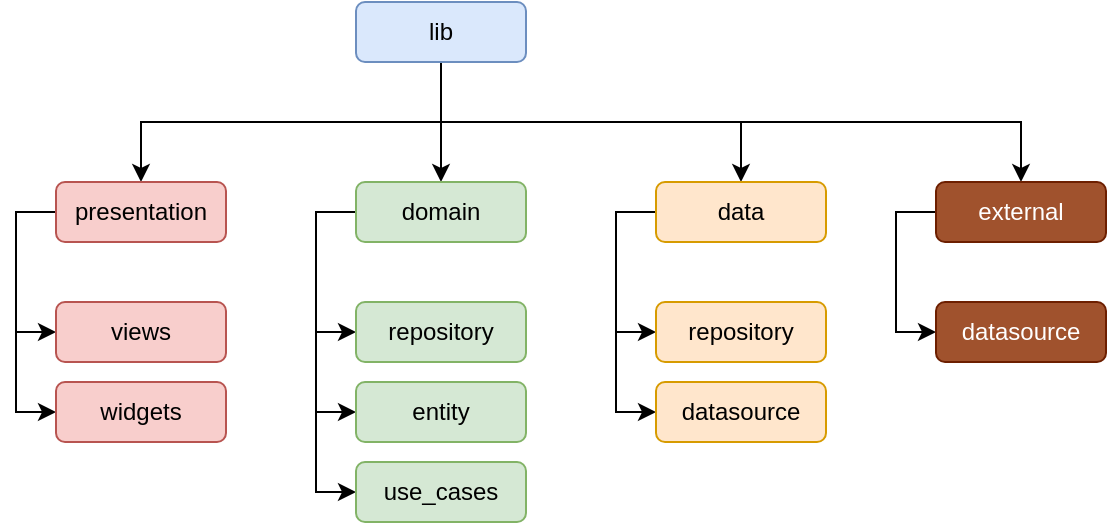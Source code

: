 <mxfile version="23.1.2" type="device">
  <diagram name="Page-1" id="LCZDbOzrJUOOxawHYuoy">
    <mxGraphModel dx="1185" dy="435" grid="1" gridSize="10" guides="0" tooltips="1" connect="1" arrows="0" fold="1" page="1" pageScale="1" pageWidth="850" pageHeight="1100" math="0" shadow="0">
      <root>
        <mxCell id="0" />
        <mxCell id="1" parent="0" />
        <mxCell id="h0qZJJTRCDdT7yyd2wxf-5" value="" style="edgeStyle=orthogonalEdgeStyle;rounded=0;orthogonalLoop=1;jettySize=auto;html=1;" parent="1" source="h0qZJJTRCDdT7yyd2wxf-1" target="h0qZJJTRCDdT7yyd2wxf-4" edge="1">
          <mxGeometry relative="1" as="geometry" />
        </mxCell>
        <mxCell id="h0qZJJTRCDdT7yyd2wxf-7" value="" style="edgeStyle=orthogonalEdgeStyle;rounded=0;orthogonalLoop=1;jettySize=auto;html=1;exitX=0.5;exitY=1;exitDx=0;exitDy=0;" parent="1" source="h0qZJJTRCDdT7yyd2wxf-1" target="h0qZJJTRCDdT7yyd2wxf-6" edge="1">
          <mxGeometry relative="1" as="geometry" />
        </mxCell>
        <mxCell id="h0qZJJTRCDdT7yyd2wxf-9" value="" style="edgeStyle=orthogonalEdgeStyle;rounded=0;orthogonalLoop=1;jettySize=auto;html=1;exitX=0.5;exitY=1;exitDx=0;exitDy=0;" parent="1" source="h0qZJJTRCDdT7yyd2wxf-1" target="h0qZJJTRCDdT7yyd2wxf-8" edge="1">
          <mxGeometry relative="1" as="geometry" />
        </mxCell>
        <mxCell id="h0qZJJTRCDdT7yyd2wxf-25" style="edgeStyle=orthogonalEdgeStyle;rounded=0;orthogonalLoop=1;jettySize=auto;html=1;exitX=0.5;exitY=1;exitDx=0;exitDy=0;" parent="1" source="h0qZJJTRCDdT7yyd2wxf-1" target="h0qZJJTRCDdT7yyd2wxf-24" edge="1">
          <mxGeometry relative="1" as="geometry" />
        </mxCell>
        <mxCell id="h0qZJJTRCDdT7yyd2wxf-1" value="lib" style="rounded=1;whiteSpace=wrap;html=1;fillColor=#dae8fc;strokeColor=#6c8ebf;" parent="1" vertex="1">
          <mxGeometry x="360" y="210" width="85" height="30" as="geometry" />
        </mxCell>
        <mxCell id="h0qZJJTRCDdT7yyd2wxf-17" style="edgeStyle=orthogonalEdgeStyle;rounded=0;orthogonalLoop=1;jettySize=auto;html=1;exitX=0;exitY=0.5;exitDx=0;exitDy=0;entryX=0;entryY=0.5;entryDx=0;entryDy=0;" parent="1" source="h0qZJJTRCDdT7yyd2wxf-4" target="h0qZJJTRCDdT7yyd2wxf-16" edge="1">
          <mxGeometry relative="1" as="geometry" />
        </mxCell>
        <mxCell id="h0qZJJTRCDdT7yyd2wxf-19" style="edgeStyle=orthogonalEdgeStyle;rounded=0;orthogonalLoop=1;jettySize=auto;html=1;exitX=0;exitY=0.5;exitDx=0;exitDy=0;entryX=0;entryY=0.5;entryDx=0;entryDy=0;" parent="1" source="h0qZJJTRCDdT7yyd2wxf-4" target="h0qZJJTRCDdT7yyd2wxf-18" edge="1">
          <mxGeometry relative="1" as="geometry" />
        </mxCell>
        <mxCell id="TDoWR2jSY3VX_ndrKgLZ-2" style="edgeStyle=orthogonalEdgeStyle;rounded=0;orthogonalLoop=1;jettySize=auto;html=1;exitX=0;exitY=0.5;exitDx=0;exitDy=0;entryX=0;entryY=0.5;entryDx=0;entryDy=0;" edge="1" parent="1" source="h0qZJJTRCDdT7yyd2wxf-4" target="TDoWR2jSY3VX_ndrKgLZ-1">
          <mxGeometry relative="1" as="geometry" />
        </mxCell>
        <mxCell id="h0qZJJTRCDdT7yyd2wxf-4" value="domain" style="rounded=1;whiteSpace=wrap;html=1;fillColor=#d5e8d4;strokeColor=#82b366;" parent="1" vertex="1">
          <mxGeometry x="360" y="300" width="85" height="30" as="geometry" />
        </mxCell>
        <mxCell id="h0qZJJTRCDdT7yyd2wxf-11" value="" style="edgeStyle=orthogonalEdgeStyle;rounded=0;orthogonalLoop=1;jettySize=auto;html=1;exitX=0;exitY=0.5;exitDx=0;exitDy=0;entryX=0;entryY=0.5;entryDx=0;entryDy=0;" parent="1" source="h0qZJJTRCDdT7yyd2wxf-6" target="h0qZJJTRCDdT7yyd2wxf-10" edge="1">
          <mxGeometry relative="1" as="geometry" />
        </mxCell>
        <mxCell id="h0qZJJTRCDdT7yyd2wxf-14" style="edgeStyle=orthogonalEdgeStyle;rounded=0;orthogonalLoop=1;jettySize=auto;html=1;exitX=0;exitY=0.5;exitDx=0;exitDy=0;entryX=0;entryY=0.5;entryDx=0;entryDy=0;" parent="1" source="h0qZJJTRCDdT7yyd2wxf-6" target="h0qZJJTRCDdT7yyd2wxf-12" edge="1">
          <mxGeometry relative="1" as="geometry" />
        </mxCell>
        <mxCell id="h0qZJJTRCDdT7yyd2wxf-6" value="presentation" style="rounded=1;whiteSpace=wrap;html=1;fillColor=#f8cecc;strokeColor=#b85450;" parent="1" vertex="1">
          <mxGeometry x="210" y="300" width="85" height="30" as="geometry" />
        </mxCell>
        <mxCell id="h0qZJJTRCDdT7yyd2wxf-22" style="edgeStyle=orthogonalEdgeStyle;rounded=0;orthogonalLoop=1;jettySize=auto;html=1;exitX=0;exitY=0.5;exitDx=0;exitDy=0;entryX=0;entryY=0.5;entryDx=0;entryDy=0;" parent="1" source="h0qZJJTRCDdT7yyd2wxf-8" target="h0qZJJTRCDdT7yyd2wxf-20" edge="1">
          <mxGeometry relative="1" as="geometry" />
        </mxCell>
        <mxCell id="h0qZJJTRCDdT7yyd2wxf-23" style="edgeStyle=orthogonalEdgeStyle;rounded=0;orthogonalLoop=1;jettySize=auto;html=1;exitX=0;exitY=0.5;exitDx=0;exitDy=0;entryX=0;entryY=0.5;entryDx=0;entryDy=0;" parent="1" source="h0qZJJTRCDdT7yyd2wxf-8" target="h0qZJJTRCDdT7yyd2wxf-21" edge="1">
          <mxGeometry relative="1" as="geometry" />
        </mxCell>
        <mxCell id="h0qZJJTRCDdT7yyd2wxf-8" value="data" style="rounded=1;whiteSpace=wrap;html=1;fillColor=#ffe6cc;strokeColor=#d79b00;" parent="1" vertex="1">
          <mxGeometry x="510" y="300" width="85" height="30" as="geometry" />
        </mxCell>
        <mxCell id="h0qZJJTRCDdT7yyd2wxf-10" value="views" style="rounded=1;whiteSpace=wrap;html=1;fillColor=#f8cecc;strokeColor=#b85450;" parent="1" vertex="1">
          <mxGeometry x="210" y="360" width="85" height="30" as="geometry" />
        </mxCell>
        <mxCell id="h0qZJJTRCDdT7yyd2wxf-12" value="widgets" style="rounded=1;whiteSpace=wrap;html=1;fillColor=#f8cecc;strokeColor=#b85450;" parent="1" vertex="1">
          <mxGeometry x="210" y="400" width="85" height="30" as="geometry" />
        </mxCell>
        <mxCell id="h0qZJJTRCDdT7yyd2wxf-16" value="repository" style="rounded=1;whiteSpace=wrap;html=1;fillColor=#d5e8d4;strokeColor=#82b366;" parent="1" vertex="1">
          <mxGeometry x="360" y="360" width="85" height="30" as="geometry" />
        </mxCell>
        <mxCell id="h0qZJJTRCDdT7yyd2wxf-18" value="entity" style="rounded=1;whiteSpace=wrap;html=1;fillColor=#d5e8d4;strokeColor=#82b366;" parent="1" vertex="1">
          <mxGeometry x="360" y="400" width="85" height="30" as="geometry" />
        </mxCell>
        <mxCell id="h0qZJJTRCDdT7yyd2wxf-20" value="repository" style="rounded=1;whiteSpace=wrap;html=1;fillColor=#ffe6cc;strokeColor=#d79b00;" parent="1" vertex="1">
          <mxGeometry x="510" y="360" width="85" height="30" as="geometry" />
        </mxCell>
        <mxCell id="h0qZJJTRCDdT7yyd2wxf-21" value="datasource" style="rounded=1;whiteSpace=wrap;html=1;fillColor=#ffe6cc;strokeColor=#d79b00;" parent="1" vertex="1">
          <mxGeometry x="510" y="400" width="85" height="30" as="geometry" />
        </mxCell>
        <mxCell id="h0qZJJTRCDdT7yyd2wxf-27" style="edgeStyle=orthogonalEdgeStyle;rounded=0;orthogonalLoop=1;jettySize=auto;html=1;exitX=0;exitY=0.5;exitDx=0;exitDy=0;entryX=0;entryY=0.5;entryDx=0;entryDy=0;" parent="1" source="h0qZJJTRCDdT7yyd2wxf-24" target="h0qZJJTRCDdT7yyd2wxf-26" edge="1">
          <mxGeometry relative="1" as="geometry" />
        </mxCell>
        <mxCell id="h0qZJJTRCDdT7yyd2wxf-24" value="external" style="rounded=1;whiteSpace=wrap;html=1;fillColor=#a0522d;strokeColor=#6D1F00;fontColor=#ffffff;" parent="1" vertex="1">
          <mxGeometry x="650" y="300" width="85" height="30" as="geometry" />
        </mxCell>
        <mxCell id="h0qZJJTRCDdT7yyd2wxf-26" value="datasource" style="rounded=1;whiteSpace=wrap;html=1;fillColor=#a0522d;strokeColor=#6D1F00;fontColor=#ffffff;" parent="1" vertex="1">
          <mxGeometry x="650" y="360" width="85" height="30" as="geometry" />
        </mxCell>
        <mxCell id="TDoWR2jSY3VX_ndrKgLZ-1" value="use_cases" style="rounded=1;whiteSpace=wrap;html=1;fillColor=#d5e8d4;strokeColor=#82b366;" vertex="1" parent="1">
          <mxGeometry x="360" y="440" width="85" height="30" as="geometry" />
        </mxCell>
      </root>
    </mxGraphModel>
  </diagram>
</mxfile>
